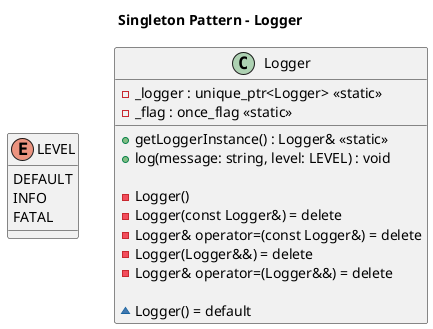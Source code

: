@startuml

title Singleton Pattern - Logger

enum LEVEL {
    DEFAULT
    INFO
    FATAL
}

class Logger {

    +getLoggerInstance() : Logger& <<static>>
    +log(message: string, level: LEVEL) : void

    -Logger()
    -Logger(const Logger&) = delete
    -Logger& operator=(const Logger&) = delete
    -Logger(Logger&&) = delete
    -Logger& operator=(Logger&&) = delete

    ~Logger() = default

    -_logger : unique_ptr<Logger> <<static>>
    -_flag : once_flag <<static>>
}

@enduml
